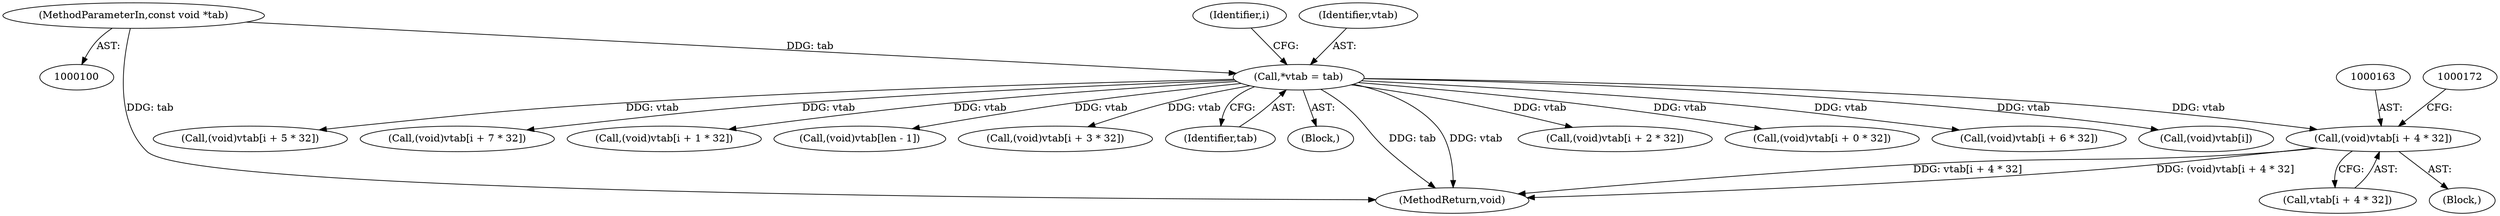 digraph "0_libgcrypt_a4c561aab1014c3630bc88faf6f5246fee16b020_0@array" {
"1000162" [label="(Call,(void)vtab[i + 4 * 32])"];
"1000105" [label="(Call,*vtab = tab)"];
"1000101" [label="(MethodParameterIn,const void *tab)"];
"1000126" [label="(Call,(void)vtab[i + 0 * 32])"];
"1000180" [label="(Call,(void)vtab[i + 6 * 32])"];
"1000206" [label="(Call,(void)vtab[i])"];
"1000111" [label="(Identifier,i)"];
"1000171" [label="(Call,(void)vtab[i + 5 * 32])"];
"1000189" [label="(Call,(void)vtab[i + 7 * 32])"];
"1000164" [label="(Call,vtab[i + 4 * 32])"];
"1000101" [label="(MethodParameterIn,const void *tab)"];
"1000135" [label="(Call,(void)vtab[i + 1 * 32])"];
"1000211" [label="(Call,(void)vtab[len - 1])"];
"1000153" [label="(Call,(void)vtab[i + 3 * 32])"];
"1000107" [label="(Identifier,tab)"];
"1000125" [label="(Block,)"];
"1000162" [label="(Call,(void)vtab[i + 4 * 32])"];
"1000103" [label="(Block,)"];
"1000106" [label="(Identifier,vtab)"];
"1000218" [label="(MethodReturn,void)"];
"1000105" [label="(Call,*vtab = tab)"];
"1000144" [label="(Call,(void)vtab[i + 2 * 32])"];
"1000162" -> "1000125"  [label="AST: "];
"1000162" -> "1000164"  [label="CFG: "];
"1000163" -> "1000162"  [label="AST: "];
"1000164" -> "1000162"  [label="AST: "];
"1000172" -> "1000162"  [label="CFG: "];
"1000162" -> "1000218"  [label="DDG: vtab[i + 4 * 32]"];
"1000162" -> "1000218"  [label="DDG: (void)vtab[i + 4 * 32]"];
"1000105" -> "1000162"  [label="DDG: vtab"];
"1000105" -> "1000103"  [label="AST: "];
"1000105" -> "1000107"  [label="CFG: "];
"1000106" -> "1000105"  [label="AST: "];
"1000107" -> "1000105"  [label="AST: "];
"1000111" -> "1000105"  [label="CFG: "];
"1000105" -> "1000218"  [label="DDG: tab"];
"1000105" -> "1000218"  [label="DDG: vtab"];
"1000101" -> "1000105"  [label="DDG: tab"];
"1000105" -> "1000126"  [label="DDG: vtab"];
"1000105" -> "1000135"  [label="DDG: vtab"];
"1000105" -> "1000144"  [label="DDG: vtab"];
"1000105" -> "1000153"  [label="DDG: vtab"];
"1000105" -> "1000171"  [label="DDG: vtab"];
"1000105" -> "1000180"  [label="DDG: vtab"];
"1000105" -> "1000189"  [label="DDG: vtab"];
"1000105" -> "1000206"  [label="DDG: vtab"];
"1000105" -> "1000211"  [label="DDG: vtab"];
"1000101" -> "1000100"  [label="AST: "];
"1000101" -> "1000218"  [label="DDG: tab"];
}
